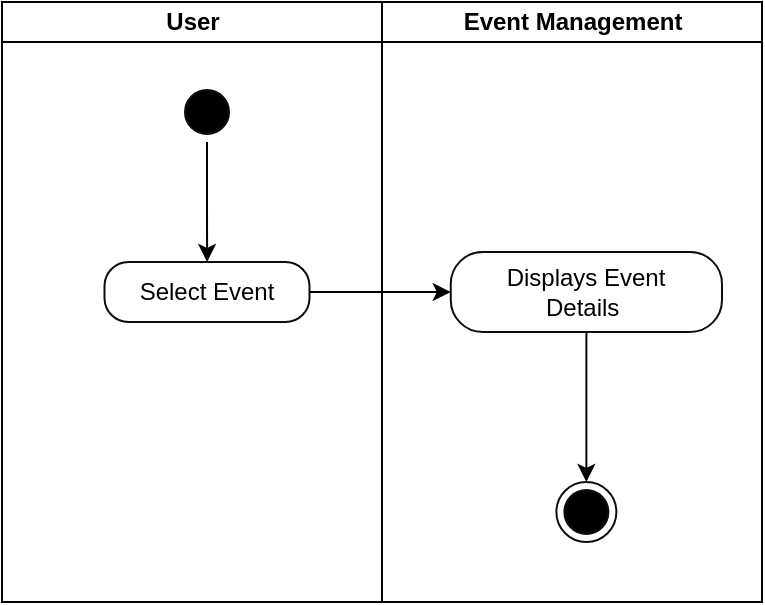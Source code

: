 <mxfile version="24.2.3" type="github">
  <diagram name="Page-1" id="BMXBwUTSwNP17463DZY6">
    <mxGraphModel dx="1097" dy="613" grid="1" gridSize="10" guides="1" tooltips="1" connect="1" arrows="1" fold="1" page="1" pageScale="1" pageWidth="850" pageHeight="1100" math="0" shadow="0">
      <root>
        <mxCell id="0" />
        <mxCell id="1" parent="0" />
        <mxCell id="-0r63JOXk3kp81CuptCJ-10" value="Event Management" style="swimlane;startSize=20;html=1;" vertex="1" parent="1">
          <mxGeometry x="400" y="100" width="190" height="300" as="geometry" />
        </mxCell>
        <mxCell id="-0r63JOXk3kp81CuptCJ-17" style="edgeStyle=orthogonalEdgeStyle;rounded=0;orthogonalLoop=1;jettySize=auto;html=1;" edge="1" parent="-0r63JOXk3kp81CuptCJ-10" source="-0r63JOXk3kp81CuptCJ-3" target="-0r63JOXk3kp81CuptCJ-4">
          <mxGeometry relative="1" as="geometry" />
        </mxCell>
        <mxCell id="-0r63JOXk3kp81CuptCJ-3" value="Displays Event&lt;div&gt;Details&amp;nbsp;&lt;/div&gt;" style="rounded=1;whiteSpace=wrap;html=1;arcSize=40;fontColor=#000000;fillColor=#FFFFFF;strokeColor=#0D0D0D;" vertex="1" parent="-0r63JOXk3kp81CuptCJ-10">
          <mxGeometry x="34.38" y="125" width="135.62" height="40" as="geometry" />
        </mxCell>
        <mxCell id="-0r63JOXk3kp81CuptCJ-4" value="" style="ellipse;html=1;shape=endState;fillColor=#000000;strokeColor=#0D0D0D;" vertex="1" parent="-0r63JOXk3kp81CuptCJ-10">
          <mxGeometry x="87.19" y="240" width="30" height="30" as="geometry" />
        </mxCell>
        <mxCell id="-0r63JOXk3kp81CuptCJ-9" value="User" style="swimlane;startSize=20;html=1;" vertex="1" parent="1">
          <mxGeometry x="210" y="100" width="190" height="300" as="geometry">
            <mxRectangle y="20" width="40" height="460" as="alternateBounds" />
          </mxGeometry>
        </mxCell>
        <mxCell id="-0r63JOXk3kp81CuptCJ-1" value="" style="ellipse;html=1;shape=startState;fillColor=#000000;strokeColor=#0D0D0D;" vertex="1" parent="-0r63JOXk3kp81CuptCJ-9">
          <mxGeometry x="87.5" y="40" width="30" height="30" as="geometry" />
        </mxCell>
        <mxCell id="-0r63JOXk3kp81CuptCJ-2" value="Select Event" style="rounded=1;whiteSpace=wrap;html=1;arcSize=40;fontColor=#000000;fillColor=#FFFFFF;strokeColor=#0D0D0D;" vertex="1" parent="-0r63JOXk3kp81CuptCJ-9">
          <mxGeometry x="51.25" y="130" width="102.5" height="30" as="geometry" />
        </mxCell>
        <mxCell id="-0r63JOXk3kp81CuptCJ-5" style="edgeStyle=orthogonalEdgeStyle;rounded=0;orthogonalLoop=1;jettySize=auto;html=1;" edge="1" parent="-0r63JOXk3kp81CuptCJ-9" source="-0r63JOXk3kp81CuptCJ-1" target="-0r63JOXk3kp81CuptCJ-2">
          <mxGeometry relative="1" as="geometry" />
        </mxCell>
        <mxCell id="-0r63JOXk3kp81CuptCJ-18" style="edgeStyle=orthogonalEdgeStyle;rounded=0;orthogonalLoop=1;jettySize=auto;html=1;entryX=0;entryY=0.5;entryDx=0;entryDy=0;" edge="1" parent="1" source="-0r63JOXk3kp81CuptCJ-2" target="-0r63JOXk3kp81CuptCJ-3">
          <mxGeometry relative="1" as="geometry" />
        </mxCell>
      </root>
    </mxGraphModel>
  </diagram>
</mxfile>
